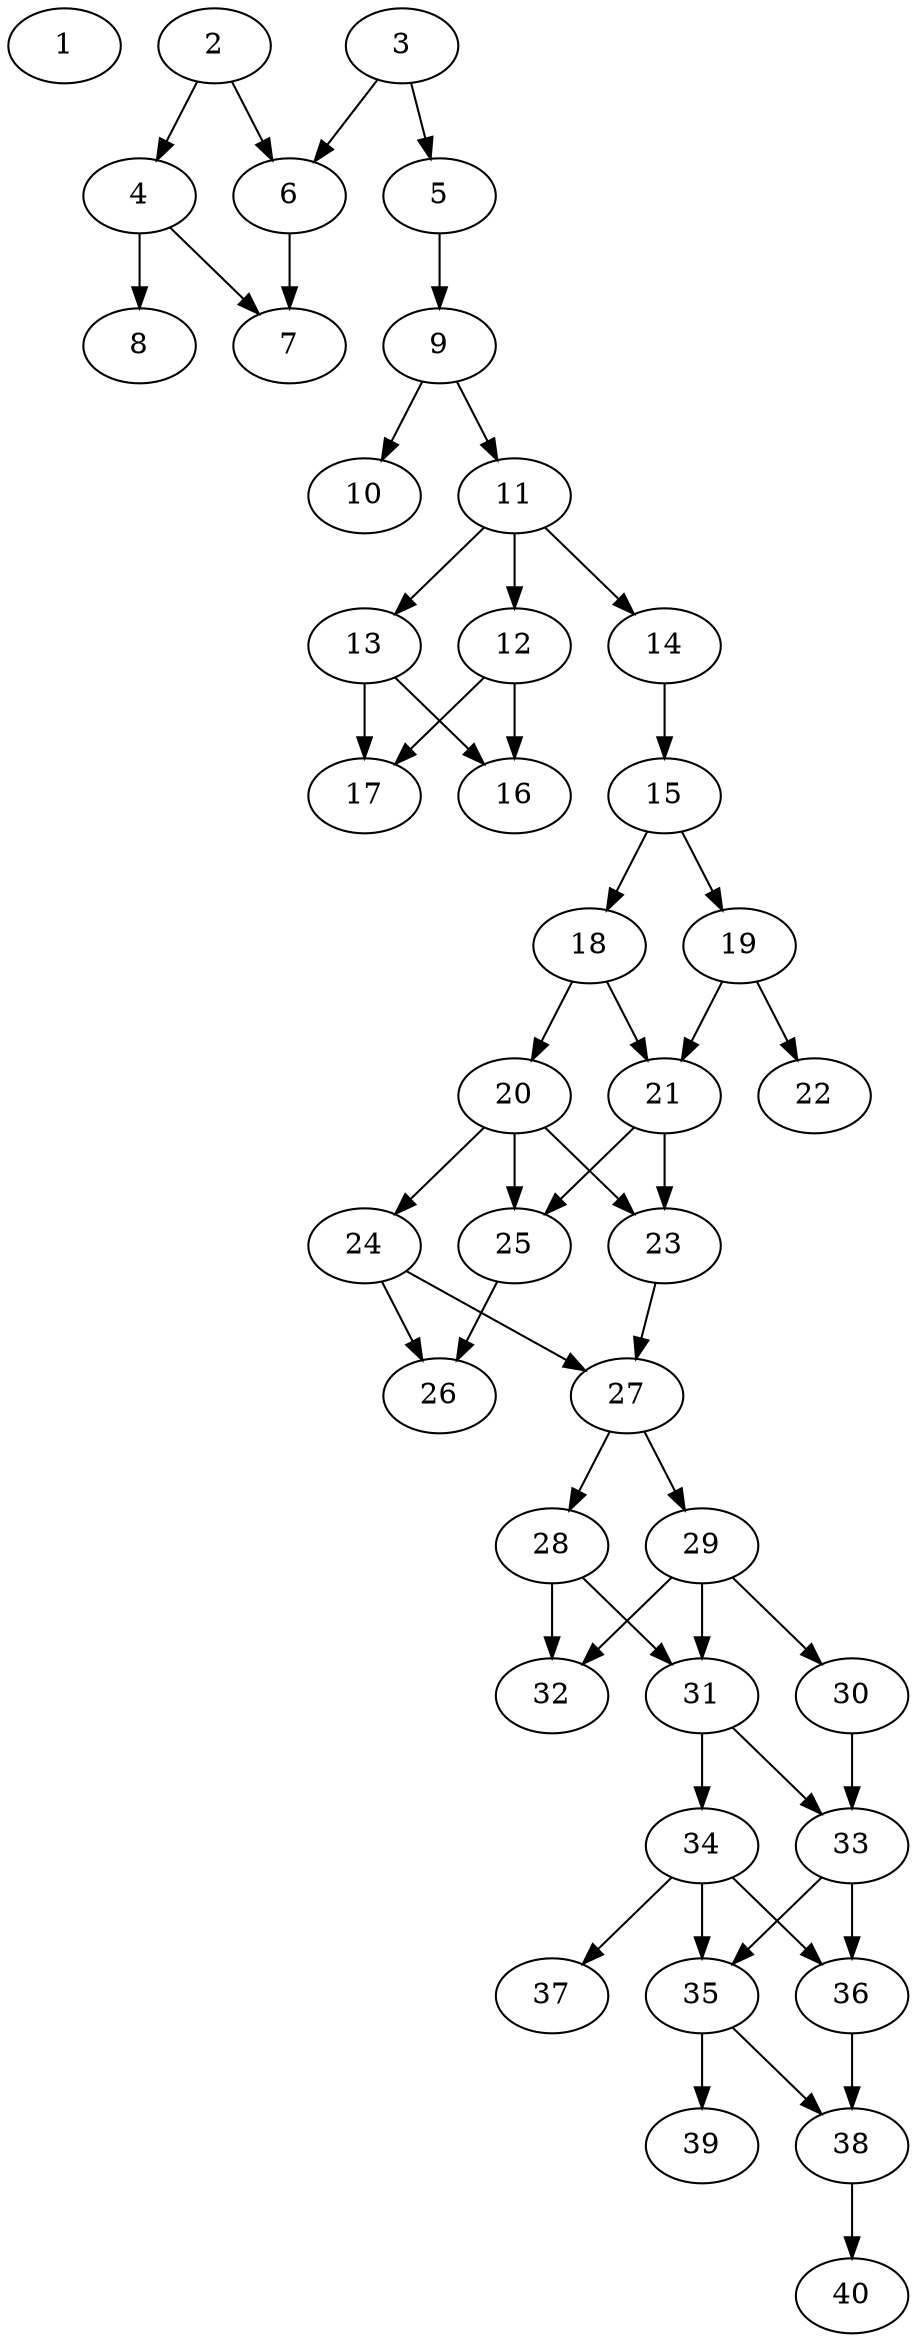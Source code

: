 // DAG automatically generated by daggen at Thu Oct  3 14:06:48 2019
// ./daggen --dot -n 40 --ccr 0.3 --fat 0.3 --regular 0.9 --density 0.6 --mindata 5242880 --maxdata 52428800 
digraph G {
  1 [size="121309867", alpha="0.03", expect_size="36392960"] 
  2 [size="72939520", alpha="0.00", expect_size="21881856"] 
  2 -> 4 [size ="21881856"]
  2 -> 6 [size ="21881856"]
  3 [size="56750080", alpha="0.06", expect_size="17025024"] 
  3 -> 5 [size ="17025024"]
  3 -> 6 [size ="17025024"]
  4 [size="150179840", alpha="0.04", expect_size="45053952"] 
  4 -> 7 [size ="45053952"]
  4 -> 8 [size ="45053952"]
  5 [size="167236267", alpha="0.11", expect_size="50170880"] 
  5 -> 9 [size ="50170880"]
  6 [size="135806293", alpha="0.09", expect_size="40741888"] 
  6 -> 7 [size ="40741888"]
  7 [size="153238187", alpha="0.19", expect_size="45971456"] 
  8 [size="166782293", alpha="0.17", expect_size="50034688"] 
  9 [size="78120960", alpha="0.13", expect_size="23436288"] 
  9 -> 10 [size ="23436288"]
  9 -> 11 [size ="23436288"]
  10 [size="79465813", alpha="0.02", expect_size="23839744"] 
  11 [size="145834667", alpha="0.03", expect_size="43750400"] 
  11 -> 12 [size ="43750400"]
  11 -> 13 [size ="43750400"]
  11 -> 14 [size ="43750400"]
  12 [size="167642453", alpha="0.06", expect_size="50292736"] 
  12 -> 16 [size ="50292736"]
  12 -> 17 [size ="50292736"]
  13 [size="169990827", alpha="0.14", expect_size="50997248"] 
  13 -> 16 [size ="50997248"]
  13 -> 17 [size ="50997248"]
  14 [size="58613760", alpha="0.04", expect_size="17584128"] 
  14 -> 15 [size ="17584128"]
  15 [size="92071253", alpha="0.14", expect_size="27621376"] 
  15 -> 18 [size ="27621376"]
  15 -> 19 [size ="27621376"]
  16 [size="22046720", alpha="0.04", expect_size="6614016"] 
  17 [size="93934933", alpha="0.09", expect_size="28180480"] 
  18 [size="87763627", alpha="0.11", expect_size="26329088"] 
  18 -> 20 [size ="26329088"]
  18 -> 21 [size ="26329088"]
  19 [size="65078613", alpha="0.14", expect_size="19523584"] 
  19 -> 21 [size ="19523584"]
  19 -> 22 [size ="19523584"]
  20 [size="171243520", alpha="0.07", expect_size="51373056"] 
  20 -> 23 [size ="51373056"]
  20 -> 24 [size ="51373056"]
  20 -> 25 [size ="51373056"]
  21 [size="30641493", alpha="0.14", expect_size="9192448"] 
  21 -> 23 [size ="9192448"]
  21 -> 25 [size ="9192448"]
  22 [size="57245013", alpha="0.07", expect_size="17173504"] 
  23 [size="103024640", alpha="0.05", expect_size="30907392"] 
  23 -> 27 [size ="30907392"]
  24 [size="53302613", alpha="0.01", expect_size="15990784"] 
  24 -> 26 [size ="15990784"]
  24 -> 27 [size ="15990784"]
  25 [size="88060587", alpha="0.15", expect_size="26418176"] 
  25 -> 26 [size ="26418176"]
  26 [size="41243307", alpha="0.04", expect_size="12372992"] 
  27 [size="70082560", alpha="0.11", expect_size="21024768"] 
  27 -> 28 [size ="21024768"]
  27 -> 29 [size ="21024768"]
  28 [size="139485867", alpha="0.17", expect_size="41845760"] 
  28 -> 31 [size ="41845760"]
  28 -> 32 [size ="41845760"]
  29 [size="70567253", alpha="0.10", expect_size="21170176"] 
  29 -> 30 [size ="21170176"]
  29 -> 31 [size ="21170176"]
  29 -> 32 [size ="21170176"]
  30 [size="24951467", alpha="0.11", expect_size="7485440"] 
  30 -> 33 [size ="7485440"]
  31 [size="82732373", alpha="0.09", expect_size="24819712"] 
  31 -> 33 [size ="24819712"]
  31 -> 34 [size ="24819712"]
  32 [size="33167360", alpha="0.05", expect_size="9950208"] 
  33 [size="89009493", alpha="0.01", expect_size="26702848"] 
  33 -> 35 [size ="26702848"]
  33 -> 36 [size ="26702848"]
  34 [size="132249600", alpha="0.03", expect_size="39674880"] 
  34 -> 35 [size ="39674880"]
  34 -> 36 [size ="39674880"]
  34 -> 37 [size ="39674880"]
  35 [size="138301440", alpha="0.13", expect_size="41490432"] 
  35 -> 38 [size ="41490432"]
  35 -> 39 [size ="41490432"]
  36 [size="99645440", alpha="0.05", expect_size="29893632"] 
  36 -> 38 [size ="29893632"]
  37 [size="134608213", alpha="0.06", expect_size="40382464"] 
  38 [size="64385707", alpha="0.16", expect_size="19315712"] 
  38 -> 40 [size ="19315712"]
  39 [size="38280533", alpha="0.12", expect_size="11484160"] 
  40 [size="116940800", alpha="0.07", expect_size="35082240"] 
}
